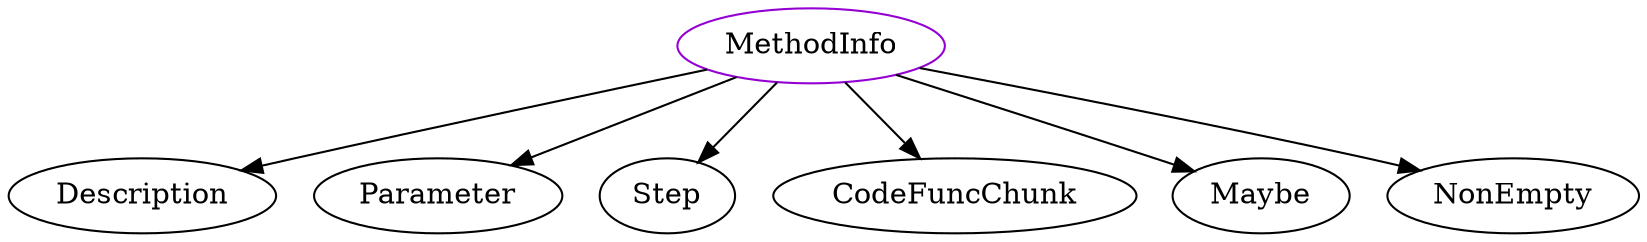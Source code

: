 digraph methodinfo{
MethodInfo -> Description;
MethodInfo -> Parameter;
MethodInfo -> Step;
MethodInfo -> CodeFuncChunk;
MethodInfo -> Maybe;
MethodInfo -> NonEmpty;
MethodInfo	[shape=oval, color=darkviolet, label="MethodInfo"];
}
